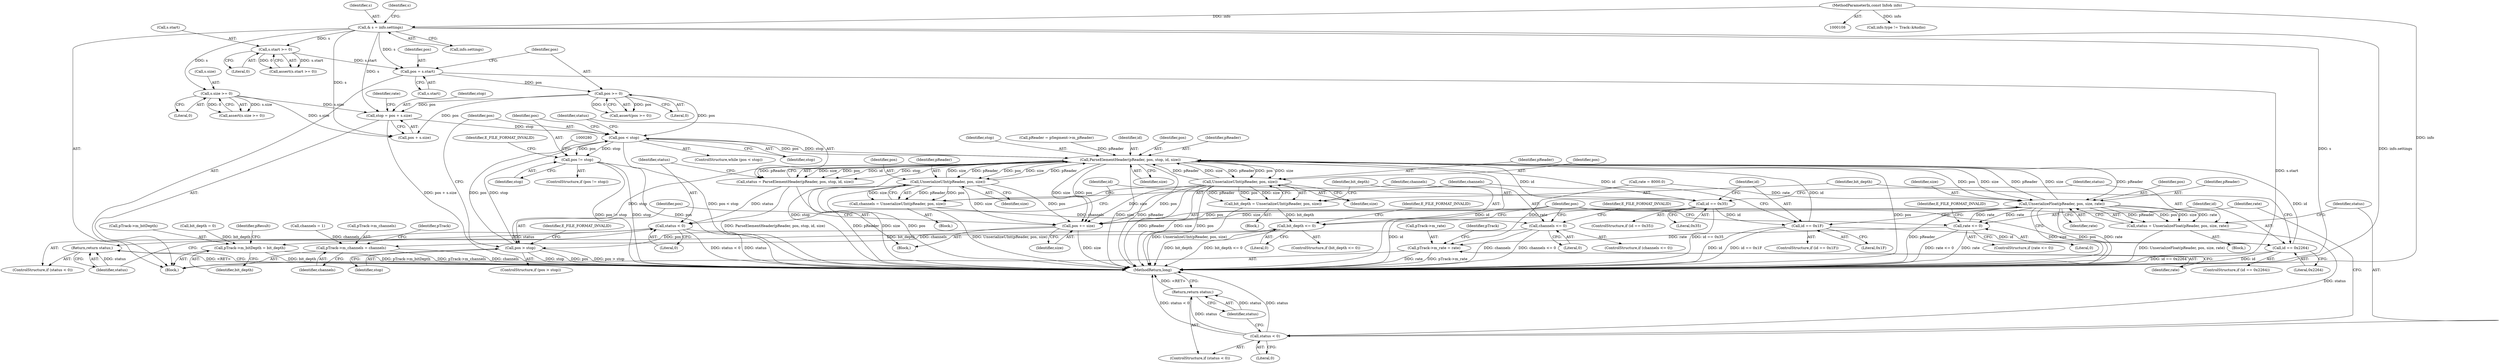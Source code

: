 digraph "0_Android_cc274e2abe8b2a6698a5c47d8aa4bb45f1f9538d_42@integer" {
"1000163" [label="(Call,stop = pos + s.size)"];
"1000159" [label="(Call,pos >= 0)"];
"1000153" [label="(Call,pos = s.start)"];
"1000141" [label="(Call,s.start >= 0)"];
"1000135" [label="(Call,& s = info.settings)"];
"1000110" [label="(MethodParameterIn,const Info& info)"];
"1000147" [label="(Call,s.size >= 0)"];
"1000183" [label="(Call,pos < stop)"];
"1000192" [label="(Call,ParseElementHeader(pReader, pos, stop, id, size))"];
"1000190" [label="(Call,status = ParseElementHeader(pReader, pos, stop, id, size))"];
"1000199" [label="(Call,status < 0)"];
"1000202" [label="(Return,return status;)"];
"1000205" [label="(Call,id == 0x35)"];
"1000230" [label="(Call,id == 0x1F)"];
"1000248" [label="(Call,id == 0x2264)"];
"1000211" [label="(Call,UnserializeFloat(pReader, pos, size, rate))"];
"1000209" [label="(Call,status = UnserializeFloat(pReader, pos, size, rate))"];
"1000217" [label="(Call,status < 0)"];
"1000220" [label="(Return,return status;)"];
"1000223" [label="(Call,rate <= 0)"];
"1000306" [label="(Call,pTrack->m_rate = rate)"];
"1000264" [label="(Call,pos += size)"];
"1000268" [label="(Call,pos > stop)"];
"1000236" [label="(Call,UnserializeUInt(pReader, pos, size))"];
"1000234" [label="(Call,channels = UnserializeUInt(pReader, pos, size))"];
"1000241" [label="(Call,channels <= 0)"];
"1000311" [label="(Call,pTrack->m_channels = channels)"];
"1000254" [label="(Call,UnserializeUInt(pReader, pos, size))"];
"1000252" [label="(Call,bit_depth = UnserializeUInt(pReader, pos, size))"];
"1000259" [label="(Call,bit_depth <= 0)"];
"1000316" [label="(Call,pTrack->m_bitDepth = bit_depth)"];
"1000274" [label="(Call,pos != stop)"];
"1000251" [label="(Block,)"];
"1000258" [label="(ControlStructure,if (bit_depth <= 0))"];
"1000140" [label="(Call,assert(s.start >= 0))"];
"1000172" [label="(Identifier,rate)"];
"1000136" [label="(Identifier,s)"];
"1000147" [label="(Call,s.size >= 0)"];
"1000142" [label="(Call,s.start)"];
"1000192" [label="(Call,ParseElementHeader(pReader, pos, stop, id, size))"];
"1000213" [label="(Identifier,pos)"];
"1000260" [label="(Identifier,bit_depth)"];
"1000249" [label="(Identifier,id)"];
"1000171" [label="(Call,rate = 8000.0)"];
"1000193" [label="(Identifier,pReader)"];
"1000202" [label="(Return,return status;)"];
"1000121" [label="(Call,info.type != Track::kAudio)"];
"1000220" [label="(Return,return status;)"];
"1000151" [label="(Literal,0)"];
"1000212" [label="(Identifier,pReader)"];
"1000326" [label="(MethodReturn,long)"];
"1000269" [label="(Identifier,pos)"];
"1000224" [label="(Identifier,rate)"];
"1000114" [label="(Block,)"];
"1000135" [label="(Call,& s = info.settings)"];
"1000307" [label="(Call,pTrack->m_rate)"];
"1000201" [label="(Literal,0)"];
"1000313" [label="(Identifier,pTrack)"];
"1000263" [label="(Identifier,E_FILE_FORMAT_INVALID)"];
"1000316" [label="(Call,pTrack->m_bitDepth = bit_depth)"];
"1000164" [label="(Identifier,stop)"];
"1000163" [label="(Call,stop = pos + s.size)"];
"1000266" [label="(Identifier,size)"];
"1000186" [label="(Block,)"];
"1000250" [label="(Literal,0x2264)"];
"1000182" [label="(ControlStructure,while (pos < stop))"];
"1000221" [label="(Identifier,status)"];
"1000209" [label="(Call,status = UnserializeFloat(pReader, pos, size, rate))"];
"1000229" [label="(ControlStructure,if (id == 0x1F))"];
"1000195" [label="(Identifier,stop)"];
"1000206" [label="(Identifier,id)"];
"1000208" [label="(Block,)"];
"1000141" [label="(Call,s.start >= 0)"];
"1000198" [label="(ControlStructure,if (status < 0))"];
"1000252" [label="(Call,bit_depth = UnserializeUInt(pReader, pos, size))"];
"1000261" [label="(Literal,0)"];
"1000143" [label="(Identifier,s)"];
"1000129" [label="(Call,pReader = pSegment->m_pReader)"];
"1000148" [label="(Call,s.size)"];
"1000276" [label="(Identifier,stop)"];
"1000238" [label="(Identifier,pos)"];
"1000203" [label="(Identifier,status)"];
"1000255" [label="(Identifier,pReader)"];
"1000231" [label="(Identifier,id)"];
"1000223" [label="(Call,rate <= 0)"];
"1000215" [label="(Identifier,rate)"];
"1000243" [label="(Literal,0)"];
"1000322" [label="(Identifier,pResult)"];
"1000153" [label="(Call,pos = s.start)"];
"1000196" [label="(Identifier,id)"];
"1000160" [label="(Identifier,pos)"];
"1000185" [label="(Identifier,stop)"];
"1000222" [label="(ControlStructure,if (rate <= 0))"];
"1000245" [label="(Identifier,E_FILE_FORMAT_INVALID)"];
"1000158" [label="(Call,assert(pos >= 0))"];
"1000247" [label="(ControlStructure,if (id == 0x2264))"];
"1000253" [label="(Identifier,bit_depth)"];
"1000191" [label="(Identifier,status)"];
"1000219" [label="(Literal,0)"];
"1000310" [label="(Identifier,rate)"];
"1000264" [label="(Call,pos += size)"];
"1000227" [label="(Identifier,E_FILE_FORMAT_INVALID)"];
"1000194" [label="(Identifier,pos)"];
"1000137" [label="(Call,info.settings)"];
"1000161" [label="(Literal,0)"];
"1000317" [label="(Call,pTrack->m_bitDepth)"];
"1000110" [label="(MethodParameterIn,const Info& info)"];
"1000306" [label="(Call,pTrack->m_rate = rate)"];
"1000270" [label="(Identifier,stop)"];
"1000236" [label="(Call,UnserializeUInt(pReader, pos, size))"];
"1000159" [label="(Call,pos >= 0)"];
"1000190" [label="(Call,status = ParseElementHeader(pReader, pos, stop, id, size))"];
"1000237" [label="(Identifier,pReader)"];
"1000265" [label="(Identifier,pos)"];
"1000278" [label="(Identifier,E_FILE_FORMAT_INVALID)"];
"1000183" [label="(Call,pos < stop)"];
"1000230" [label="(Call,id == 0x1F)"];
"1000204" [label="(ControlStructure,if (id == 0x35))"];
"1000146" [label="(Call,assert(s.size >= 0))"];
"1000210" [label="(Identifier,status)"];
"1000256" [label="(Identifier,pos)"];
"1000242" [label="(Identifier,channels)"];
"1000175" [label="(Call,channels = 1)"];
"1000235" [label="(Identifier,channels)"];
"1000199" [label="(Call,status < 0)"];
"1000234" [label="(Call,channels = UnserializeUInt(pReader, pos, size))"];
"1000207" [label="(Literal,0x35)"];
"1000205" [label="(Call,id == 0x35)"];
"1000232" [label="(Literal,0x1F)"];
"1000184" [label="(Identifier,pos)"];
"1000218" [label="(Identifier,status)"];
"1000154" [label="(Identifier,pos)"];
"1000233" [label="(Block,)"];
"1000267" [label="(ControlStructure,if (pos > stop))"];
"1000155" [label="(Call,s.start)"];
"1000273" [label="(ControlStructure,if (pos != stop))"];
"1000216" [label="(ControlStructure,if (status < 0))"];
"1000311" [label="(Call,pTrack->m_channels = channels)"];
"1000312" [label="(Call,pTrack->m_channels)"];
"1000315" [label="(Identifier,channels)"];
"1000179" [label="(Call,bit_depth = 0)"];
"1000145" [label="(Literal,0)"];
"1000320" [label="(Identifier,bit_depth)"];
"1000240" [label="(ControlStructure,if (channels <= 0))"];
"1000318" [label="(Identifier,pTrack)"];
"1000217" [label="(Call,status < 0)"];
"1000268" [label="(Call,pos > stop)"];
"1000275" [label="(Identifier,pos)"];
"1000257" [label="(Identifier,size)"];
"1000197" [label="(Identifier,size)"];
"1000272" [label="(Identifier,E_FILE_FORMAT_INVALID)"];
"1000259" [label="(Call,bit_depth <= 0)"];
"1000254" [label="(Call,UnserializeUInt(pReader, pos, size))"];
"1000165" [label="(Call,pos + s.size)"];
"1000225" [label="(Literal,0)"];
"1000241" [label="(Call,channels <= 0)"];
"1000200" [label="(Identifier,status)"];
"1000214" [label="(Identifier,size)"];
"1000239" [label="(Identifier,size)"];
"1000211" [label="(Call,UnserializeFloat(pReader, pos, size, rate))"];
"1000248" [label="(Call,id == 0x2264)"];
"1000274" [label="(Call,pos != stop)"];
"1000163" -> "1000114"  [label="AST: "];
"1000163" -> "1000165"  [label="CFG: "];
"1000164" -> "1000163"  [label="AST: "];
"1000165" -> "1000163"  [label="AST: "];
"1000172" -> "1000163"  [label="CFG: "];
"1000163" -> "1000326"  [label="DDG: pos + s.size"];
"1000159" -> "1000163"  [label="DDG: pos"];
"1000147" -> "1000163"  [label="DDG: s.size"];
"1000135" -> "1000163"  [label="DDG: s"];
"1000163" -> "1000183"  [label="DDG: stop"];
"1000159" -> "1000158"  [label="AST: "];
"1000159" -> "1000161"  [label="CFG: "];
"1000160" -> "1000159"  [label="AST: "];
"1000161" -> "1000159"  [label="AST: "];
"1000158" -> "1000159"  [label="CFG: "];
"1000159" -> "1000158"  [label="DDG: pos"];
"1000159" -> "1000158"  [label="DDG: 0"];
"1000153" -> "1000159"  [label="DDG: pos"];
"1000159" -> "1000165"  [label="DDG: pos"];
"1000159" -> "1000183"  [label="DDG: pos"];
"1000153" -> "1000114"  [label="AST: "];
"1000153" -> "1000155"  [label="CFG: "];
"1000154" -> "1000153"  [label="AST: "];
"1000155" -> "1000153"  [label="AST: "];
"1000160" -> "1000153"  [label="CFG: "];
"1000153" -> "1000326"  [label="DDG: s.start"];
"1000141" -> "1000153"  [label="DDG: s.start"];
"1000135" -> "1000153"  [label="DDG: s"];
"1000141" -> "1000140"  [label="AST: "];
"1000141" -> "1000145"  [label="CFG: "];
"1000142" -> "1000141"  [label="AST: "];
"1000145" -> "1000141"  [label="AST: "];
"1000140" -> "1000141"  [label="CFG: "];
"1000141" -> "1000140"  [label="DDG: s.start"];
"1000141" -> "1000140"  [label="DDG: 0"];
"1000135" -> "1000141"  [label="DDG: s"];
"1000135" -> "1000114"  [label="AST: "];
"1000135" -> "1000137"  [label="CFG: "];
"1000136" -> "1000135"  [label="AST: "];
"1000137" -> "1000135"  [label="AST: "];
"1000143" -> "1000135"  [label="CFG: "];
"1000135" -> "1000326"  [label="DDG: s"];
"1000135" -> "1000326"  [label="DDG: info.settings"];
"1000110" -> "1000135"  [label="DDG: info"];
"1000135" -> "1000147"  [label="DDG: s"];
"1000135" -> "1000165"  [label="DDG: s"];
"1000110" -> "1000108"  [label="AST: "];
"1000110" -> "1000326"  [label="DDG: info"];
"1000110" -> "1000121"  [label="DDG: info"];
"1000147" -> "1000146"  [label="AST: "];
"1000147" -> "1000151"  [label="CFG: "];
"1000148" -> "1000147"  [label="AST: "];
"1000151" -> "1000147"  [label="AST: "];
"1000146" -> "1000147"  [label="CFG: "];
"1000147" -> "1000146"  [label="DDG: s.size"];
"1000147" -> "1000146"  [label="DDG: 0"];
"1000147" -> "1000165"  [label="DDG: s.size"];
"1000183" -> "1000182"  [label="AST: "];
"1000183" -> "1000185"  [label="CFG: "];
"1000184" -> "1000183"  [label="AST: "];
"1000185" -> "1000183"  [label="AST: "];
"1000191" -> "1000183"  [label="CFG: "];
"1000275" -> "1000183"  [label="CFG: "];
"1000183" -> "1000326"  [label="DDG: pos < stop"];
"1000268" -> "1000183"  [label="DDG: pos"];
"1000268" -> "1000183"  [label="DDG: stop"];
"1000183" -> "1000192"  [label="DDG: pos"];
"1000183" -> "1000192"  [label="DDG: stop"];
"1000183" -> "1000274"  [label="DDG: pos"];
"1000183" -> "1000274"  [label="DDG: stop"];
"1000192" -> "1000190"  [label="AST: "];
"1000192" -> "1000197"  [label="CFG: "];
"1000193" -> "1000192"  [label="AST: "];
"1000194" -> "1000192"  [label="AST: "];
"1000195" -> "1000192"  [label="AST: "];
"1000196" -> "1000192"  [label="AST: "];
"1000197" -> "1000192"  [label="AST: "];
"1000190" -> "1000192"  [label="CFG: "];
"1000192" -> "1000326"  [label="DDG: pos"];
"1000192" -> "1000326"  [label="DDG: stop"];
"1000192" -> "1000326"  [label="DDG: size"];
"1000192" -> "1000326"  [label="DDG: pReader"];
"1000192" -> "1000326"  [label="DDG: id"];
"1000192" -> "1000190"  [label="DDG: size"];
"1000192" -> "1000190"  [label="DDG: pos"];
"1000192" -> "1000190"  [label="DDG: id"];
"1000192" -> "1000190"  [label="DDG: stop"];
"1000192" -> "1000190"  [label="DDG: pReader"];
"1000129" -> "1000192"  [label="DDG: pReader"];
"1000236" -> "1000192"  [label="DDG: pReader"];
"1000236" -> "1000192"  [label="DDG: size"];
"1000254" -> "1000192"  [label="DDG: pReader"];
"1000254" -> "1000192"  [label="DDG: size"];
"1000211" -> "1000192"  [label="DDG: pReader"];
"1000211" -> "1000192"  [label="DDG: size"];
"1000205" -> "1000192"  [label="DDG: id"];
"1000230" -> "1000192"  [label="DDG: id"];
"1000248" -> "1000192"  [label="DDG: id"];
"1000192" -> "1000205"  [label="DDG: id"];
"1000192" -> "1000211"  [label="DDG: pReader"];
"1000192" -> "1000211"  [label="DDG: pos"];
"1000192" -> "1000211"  [label="DDG: size"];
"1000192" -> "1000236"  [label="DDG: pReader"];
"1000192" -> "1000236"  [label="DDG: pos"];
"1000192" -> "1000236"  [label="DDG: size"];
"1000192" -> "1000254"  [label="DDG: pReader"];
"1000192" -> "1000254"  [label="DDG: pos"];
"1000192" -> "1000254"  [label="DDG: size"];
"1000192" -> "1000264"  [label="DDG: size"];
"1000192" -> "1000264"  [label="DDG: pos"];
"1000192" -> "1000268"  [label="DDG: stop"];
"1000190" -> "1000186"  [label="AST: "];
"1000191" -> "1000190"  [label="AST: "];
"1000200" -> "1000190"  [label="CFG: "];
"1000190" -> "1000326"  [label="DDG: ParseElementHeader(pReader, pos, stop, id, size)"];
"1000190" -> "1000199"  [label="DDG: status"];
"1000199" -> "1000198"  [label="AST: "];
"1000199" -> "1000201"  [label="CFG: "];
"1000200" -> "1000199"  [label="AST: "];
"1000201" -> "1000199"  [label="AST: "];
"1000203" -> "1000199"  [label="CFG: "];
"1000206" -> "1000199"  [label="CFG: "];
"1000199" -> "1000326"  [label="DDG: status"];
"1000199" -> "1000326"  [label="DDG: status < 0"];
"1000199" -> "1000202"  [label="DDG: status"];
"1000202" -> "1000198"  [label="AST: "];
"1000202" -> "1000203"  [label="CFG: "];
"1000203" -> "1000202"  [label="AST: "];
"1000326" -> "1000202"  [label="CFG: "];
"1000202" -> "1000326"  [label="DDG: <RET>"];
"1000203" -> "1000202"  [label="DDG: status"];
"1000205" -> "1000204"  [label="AST: "];
"1000205" -> "1000207"  [label="CFG: "];
"1000206" -> "1000205"  [label="AST: "];
"1000207" -> "1000205"  [label="AST: "];
"1000210" -> "1000205"  [label="CFG: "];
"1000231" -> "1000205"  [label="CFG: "];
"1000205" -> "1000326"  [label="DDG: id"];
"1000205" -> "1000326"  [label="DDG: id == 0x35"];
"1000205" -> "1000230"  [label="DDG: id"];
"1000230" -> "1000229"  [label="AST: "];
"1000230" -> "1000232"  [label="CFG: "];
"1000231" -> "1000230"  [label="AST: "];
"1000232" -> "1000230"  [label="AST: "];
"1000235" -> "1000230"  [label="CFG: "];
"1000249" -> "1000230"  [label="CFG: "];
"1000230" -> "1000326"  [label="DDG: id"];
"1000230" -> "1000326"  [label="DDG: id == 0x1F"];
"1000230" -> "1000248"  [label="DDG: id"];
"1000248" -> "1000247"  [label="AST: "];
"1000248" -> "1000250"  [label="CFG: "];
"1000249" -> "1000248"  [label="AST: "];
"1000250" -> "1000248"  [label="AST: "];
"1000253" -> "1000248"  [label="CFG: "];
"1000265" -> "1000248"  [label="CFG: "];
"1000248" -> "1000326"  [label="DDG: id == 0x2264"];
"1000248" -> "1000326"  [label="DDG: id"];
"1000211" -> "1000209"  [label="AST: "];
"1000211" -> "1000215"  [label="CFG: "];
"1000212" -> "1000211"  [label="AST: "];
"1000213" -> "1000211"  [label="AST: "];
"1000214" -> "1000211"  [label="AST: "];
"1000215" -> "1000211"  [label="AST: "];
"1000209" -> "1000211"  [label="CFG: "];
"1000211" -> "1000326"  [label="DDG: pReader"];
"1000211" -> "1000326"  [label="DDG: size"];
"1000211" -> "1000326"  [label="DDG: pos"];
"1000211" -> "1000326"  [label="DDG: rate"];
"1000211" -> "1000209"  [label="DDG: pReader"];
"1000211" -> "1000209"  [label="DDG: pos"];
"1000211" -> "1000209"  [label="DDG: size"];
"1000211" -> "1000209"  [label="DDG: rate"];
"1000171" -> "1000211"  [label="DDG: rate"];
"1000223" -> "1000211"  [label="DDG: rate"];
"1000211" -> "1000223"  [label="DDG: rate"];
"1000211" -> "1000264"  [label="DDG: size"];
"1000211" -> "1000264"  [label="DDG: pos"];
"1000209" -> "1000208"  [label="AST: "];
"1000210" -> "1000209"  [label="AST: "];
"1000218" -> "1000209"  [label="CFG: "];
"1000209" -> "1000326"  [label="DDG: UnserializeFloat(pReader, pos, size, rate)"];
"1000209" -> "1000217"  [label="DDG: status"];
"1000217" -> "1000216"  [label="AST: "];
"1000217" -> "1000219"  [label="CFG: "];
"1000218" -> "1000217"  [label="AST: "];
"1000219" -> "1000217"  [label="AST: "];
"1000221" -> "1000217"  [label="CFG: "];
"1000224" -> "1000217"  [label="CFG: "];
"1000217" -> "1000326"  [label="DDG: status < 0"];
"1000217" -> "1000326"  [label="DDG: status"];
"1000217" -> "1000220"  [label="DDG: status"];
"1000220" -> "1000216"  [label="AST: "];
"1000220" -> "1000221"  [label="CFG: "];
"1000221" -> "1000220"  [label="AST: "];
"1000326" -> "1000220"  [label="CFG: "];
"1000220" -> "1000326"  [label="DDG: <RET>"];
"1000221" -> "1000220"  [label="DDG: status"];
"1000223" -> "1000222"  [label="AST: "];
"1000223" -> "1000225"  [label="CFG: "];
"1000224" -> "1000223"  [label="AST: "];
"1000225" -> "1000223"  [label="AST: "];
"1000227" -> "1000223"  [label="CFG: "];
"1000265" -> "1000223"  [label="CFG: "];
"1000223" -> "1000326"  [label="DDG: rate <= 0"];
"1000223" -> "1000326"  [label="DDG: rate"];
"1000223" -> "1000306"  [label="DDG: rate"];
"1000306" -> "1000114"  [label="AST: "];
"1000306" -> "1000310"  [label="CFG: "];
"1000307" -> "1000306"  [label="AST: "];
"1000310" -> "1000306"  [label="AST: "];
"1000313" -> "1000306"  [label="CFG: "];
"1000306" -> "1000326"  [label="DDG: rate"];
"1000306" -> "1000326"  [label="DDG: pTrack->m_rate"];
"1000171" -> "1000306"  [label="DDG: rate"];
"1000264" -> "1000186"  [label="AST: "];
"1000264" -> "1000266"  [label="CFG: "];
"1000265" -> "1000264"  [label="AST: "];
"1000266" -> "1000264"  [label="AST: "];
"1000269" -> "1000264"  [label="CFG: "];
"1000264" -> "1000326"  [label="DDG: size"];
"1000236" -> "1000264"  [label="DDG: size"];
"1000236" -> "1000264"  [label="DDG: pos"];
"1000254" -> "1000264"  [label="DDG: size"];
"1000254" -> "1000264"  [label="DDG: pos"];
"1000264" -> "1000268"  [label="DDG: pos"];
"1000268" -> "1000267"  [label="AST: "];
"1000268" -> "1000270"  [label="CFG: "];
"1000269" -> "1000268"  [label="AST: "];
"1000270" -> "1000268"  [label="AST: "];
"1000184" -> "1000268"  [label="CFG: "];
"1000272" -> "1000268"  [label="CFG: "];
"1000268" -> "1000326"  [label="DDG: pos"];
"1000268" -> "1000326"  [label="DDG: pos > stop"];
"1000268" -> "1000326"  [label="DDG: stop"];
"1000236" -> "1000234"  [label="AST: "];
"1000236" -> "1000239"  [label="CFG: "];
"1000237" -> "1000236"  [label="AST: "];
"1000238" -> "1000236"  [label="AST: "];
"1000239" -> "1000236"  [label="AST: "];
"1000234" -> "1000236"  [label="CFG: "];
"1000236" -> "1000326"  [label="DDG: pReader"];
"1000236" -> "1000326"  [label="DDG: size"];
"1000236" -> "1000326"  [label="DDG: pos"];
"1000236" -> "1000234"  [label="DDG: pReader"];
"1000236" -> "1000234"  [label="DDG: pos"];
"1000236" -> "1000234"  [label="DDG: size"];
"1000234" -> "1000233"  [label="AST: "];
"1000235" -> "1000234"  [label="AST: "];
"1000242" -> "1000234"  [label="CFG: "];
"1000234" -> "1000326"  [label="DDG: UnserializeUInt(pReader, pos, size)"];
"1000234" -> "1000241"  [label="DDG: channels"];
"1000241" -> "1000240"  [label="AST: "];
"1000241" -> "1000243"  [label="CFG: "];
"1000242" -> "1000241"  [label="AST: "];
"1000243" -> "1000241"  [label="AST: "];
"1000245" -> "1000241"  [label="CFG: "];
"1000265" -> "1000241"  [label="CFG: "];
"1000241" -> "1000326"  [label="DDG: channels"];
"1000241" -> "1000326"  [label="DDG: channels <= 0"];
"1000241" -> "1000311"  [label="DDG: channels"];
"1000311" -> "1000114"  [label="AST: "];
"1000311" -> "1000315"  [label="CFG: "];
"1000312" -> "1000311"  [label="AST: "];
"1000315" -> "1000311"  [label="AST: "];
"1000318" -> "1000311"  [label="CFG: "];
"1000311" -> "1000326"  [label="DDG: pTrack->m_channels"];
"1000311" -> "1000326"  [label="DDG: channels"];
"1000175" -> "1000311"  [label="DDG: channels"];
"1000254" -> "1000252"  [label="AST: "];
"1000254" -> "1000257"  [label="CFG: "];
"1000255" -> "1000254"  [label="AST: "];
"1000256" -> "1000254"  [label="AST: "];
"1000257" -> "1000254"  [label="AST: "];
"1000252" -> "1000254"  [label="CFG: "];
"1000254" -> "1000326"  [label="DDG: pReader"];
"1000254" -> "1000326"  [label="DDG: size"];
"1000254" -> "1000326"  [label="DDG: pos"];
"1000254" -> "1000252"  [label="DDG: pReader"];
"1000254" -> "1000252"  [label="DDG: pos"];
"1000254" -> "1000252"  [label="DDG: size"];
"1000252" -> "1000251"  [label="AST: "];
"1000253" -> "1000252"  [label="AST: "];
"1000260" -> "1000252"  [label="CFG: "];
"1000252" -> "1000326"  [label="DDG: UnserializeUInt(pReader, pos, size)"];
"1000252" -> "1000259"  [label="DDG: bit_depth"];
"1000259" -> "1000258"  [label="AST: "];
"1000259" -> "1000261"  [label="CFG: "];
"1000260" -> "1000259"  [label="AST: "];
"1000261" -> "1000259"  [label="AST: "];
"1000263" -> "1000259"  [label="CFG: "];
"1000265" -> "1000259"  [label="CFG: "];
"1000259" -> "1000326"  [label="DDG: bit_depth <= 0"];
"1000259" -> "1000326"  [label="DDG: bit_depth"];
"1000259" -> "1000316"  [label="DDG: bit_depth"];
"1000316" -> "1000114"  [label="AST: "];
"1000316" -> "1000320"  [label="CFG: "];
"1000317" -> "1000316"  [label="AST: "];
"1000320" -> "1000316"  [label="AST: "];
"1000322" -> "1000316"  [label="CFG: "];
"1000316" -> "1000326"  [label="DDG: bit_depth"];
"1000316" -> "1000326"  [label="DDG: pTrack->m_bitDepth"];
"1000179" -> "1000316"  [label="DDG: bit_depth"];
"1000274" -> "1000273"  [label="AST: "];
"1000274" -> "1000276"  [label="CFG: "];
"1000275" -> "1000274"  [label="AST: "];
"1000276" -> "1000274"  [label="AST: "];
"1000278" -> "1000274"  [label="CFG: "];
"1000280" -> "1000274"  [label="CFG: "];
"1000274" -> "1000326"  [label="DDG: pos"];
"1000274" -> "1000326"  [label="DDG: pos != stop"];
"1000274" -> "1000326"  [label="DDG: stop"];
}
